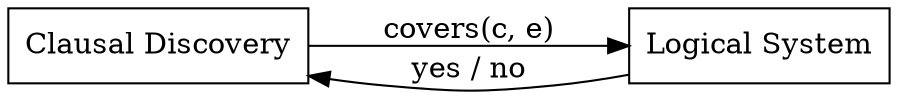digraph workflow {

	cd [label="Clausal Discovery", shape="box"]
	ls [label="Logical System", shape="box"]

	cd -> ls [label="covers(c, e)"]
	ls -> cd [label="yes / no"]

	rankdir="LR"
	ranksep = 1
}